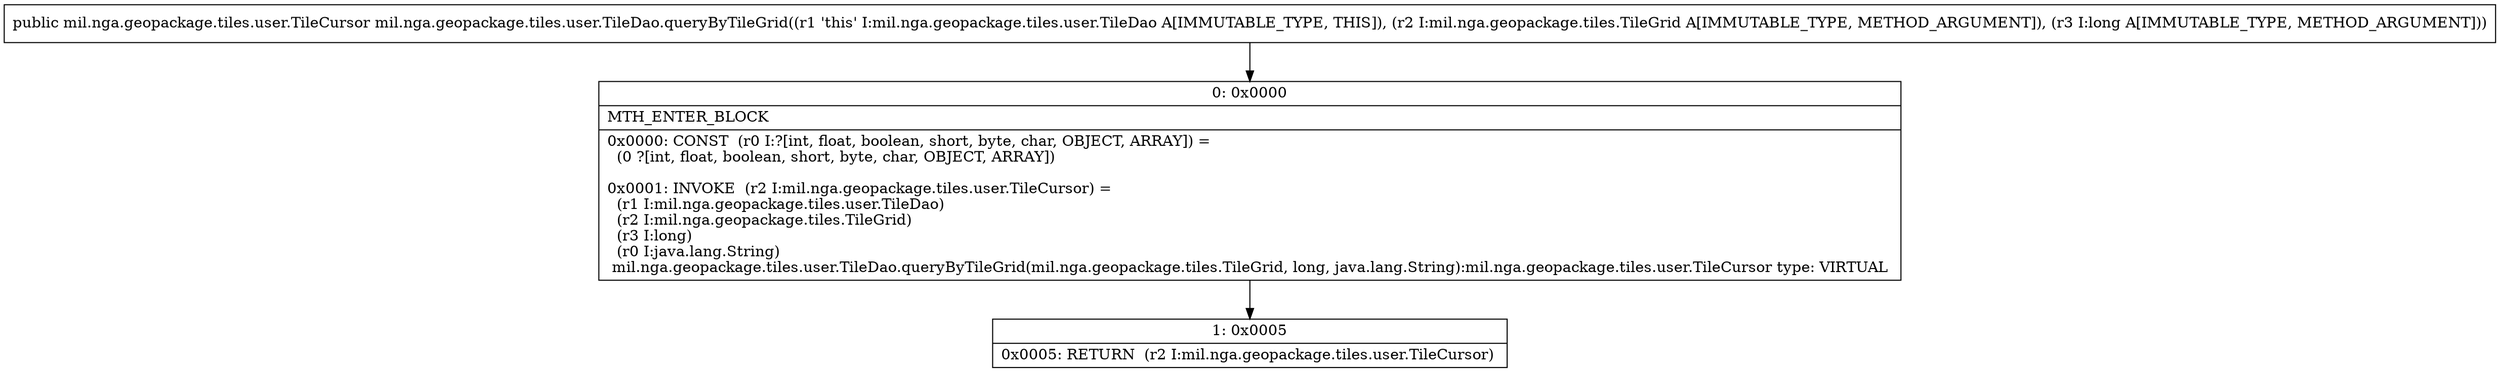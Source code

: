 digraph "CFG formil.nga.geopackage.tiles.user.TileDao.queryByTileGrid(Lmil\/nga\/geopackage\/tiles\/TileGrid;J)Lmil\/nga\/geopackage\/tiles\/user\/TileCursor;" {
Node_0 [shape=record,label="{0\:\ 0x0000|MTH_ENTER_BLOCK\l|0x0000: CONST  (r0 I:?[int, float, boolean, short, byte, char, OBJECT, ARRAY]) = \l  (0 ?[int, float, boolean, short, byte, char, OBJECT, ARRAY])\l \l0x0001: INVOKE  (r2 I:mil.nga.geopackage.tiles.user.TileCursor) = \l  (r1 I:mil.nga.geopackage.tiles.user.TileDao)\l  (r2 I:mil.nga.geopackage.tiles.TileGrid)\l  (r3 I:long)\l  (r0 I:java.lang.String)\l mil.nga.geopackage.tiles.user.TileDao.queryByTileGrid(mil.nga.geopackage.tiles.TileGrid, long, java.lang.String):mil.nga.geopackage.tiles.user.TileCursor type: VIRTUAL \l}"];
Node_1 [shape=record,label="{1\:\ 0x0005|0x0005: RETURN  (r2 I:mil.nga.geopackage.tiles.user.TileCursor) \l}"];
MethodNode[shape=record,label="{public mil.nga.geopackage.tiles.user.TileCursor mil.nga.geopackage.tiles.user.TileDao.queryByTileGrid((r1 'this' I:mil.nga.geopackage.tiles.user.TileDao A[IMMUTABLE_TYPE, THIS]), (r2 I:mil.nga.geopackage.tiles.TileGrid A[IMMUTABLE_TYPE, METHOD_ARGUMENT]), (r3 I:long A[IMMUTABLE_TYPE, METHOD_ARGUMENT])) }"];
MethodNode -> Node_0;
Node_0 -> Node_1;
}

